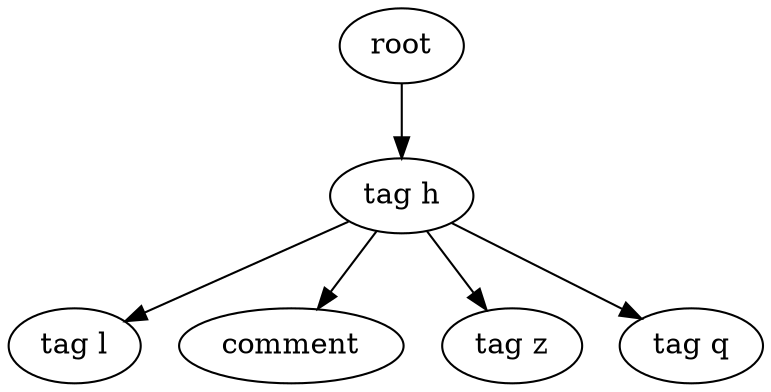 digraph Tree{
0[label="root"];
0->00
00[label="tag h"];
00->000
000[label="tag l"];
00->001
001[label="comment"];
00->002
002[label="tag z"];
00->003
003[label="tag q"];
}
